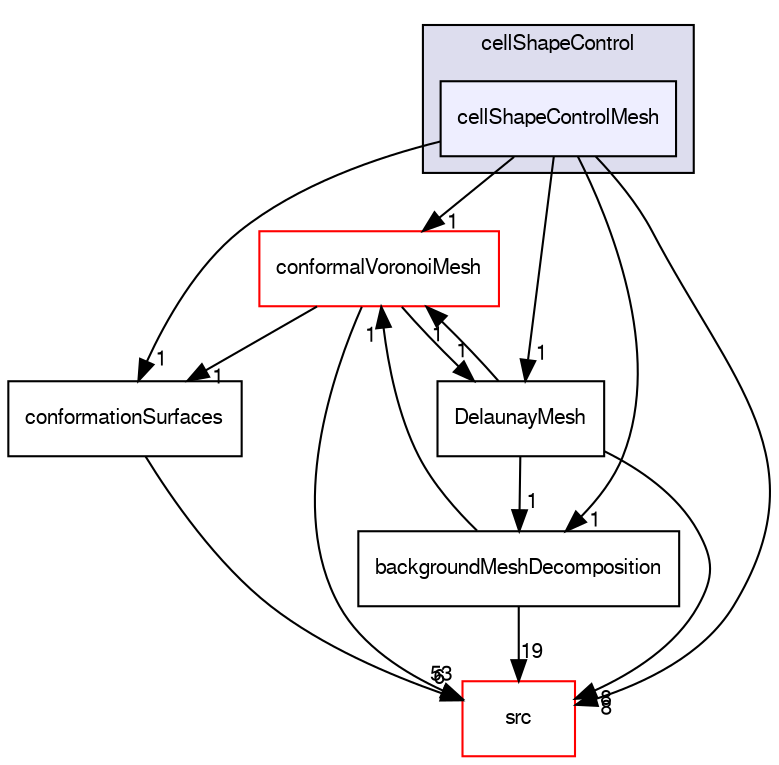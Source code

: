 digraph "applications/utilities/mesh/generation/foamyHexMesh/conformalVoronoiMesh/cellShapeControl/cellShapeControlMesh" {
  bgcolor=transparent;
  compound=true
  node [ fontsize="10", fontname="FreeSans"];
  edge [ labelfontsize="10", labelfontname="FreeSans"];
  subgraph clusterdir_485e6c61ac1e1d556adbe52122e98a88 {
    graph [ bgcolor="#ddddee", pencolor="black", label="cellShapeControl" fontname="FreeSans", fontsize="10", URL="dir_485e6c61ac1e1d556adbe52122e98a88.html"]
  dir_d931ce679712fcd14a217236e38befe4 [shape=box, label="cellShapeControlMesh", style="filled", fillcolor="#eeeeff", pencolor="black", URL="dir_d931ce679712fcd14a217236e38befe4.html"];
  }
  dir_c1a8dcd0c6cb7abd8432fb8341fb0316 [shape=box label="conformalVoronoiMesh" color="red" URL="dir_c1a8dcd0c6cb7abd8432fb8341fb0316.html"];
  dir_68267d1309a1af8e8297ef4c3efbcdba [shape=box label="src" color="red" URL="dir_68267d1309a1af8e8297ef4c3efbcdba.html"];
  dir_b76d5883d2ba2a9055ead2d1a88bec24 [shape=box label="conformationSurfaces" URL="dir_b76d5883d2ba2a9055ead2d1a88bec24.html"];
  dir_4e709cac60f3b91007ee017d7f912733 [shape=box label="backgroundMeshDecomposition" URL="dir_4e709cac60f3b91007ee017d7f912733.html"];
  dir_f94ecb372cb7d94548d66c0ddb90ec74 [shape=box label="DelaunayMesh" URL="dir_f94ecb372cb7d94548d66c0ddb90ec74.html"];
  dir_c1a8dcd0c6cb7abd8432fb8341fb0316->dir_68267d1309a1af8e8297ef4c3efbcdba [headlabel="53", labeldistance=1.5 headhref="dir_000376_000577.html"];
  dir_c1a8dcd0c6cb7abd8432fb8341fb0316->dir_b76d5883d2ba2a9055ead2d1a88bec24 [headlabel="1", labeldistance=1.5 headhref="dir_000376_000381.html"];
  dir_c1a8dcd0c6cb7abd8432fb8341fb0316->dir_f94ecb372cb7d94548d66c0ddb90ec74 [headlabel="1", labeldistance=1.5 headhref="dir_000376_000383.html"];
  dir_b76d5883d2ba2a9055ead2d1a88bec24->dir_68267d1309a1af8e8297ef4c3efbcdba [headlabel="6", labeldistance=1.5 headhref="dir_000381_000577.html"];
  dir_4e709cac60f3b91007ee017d7f912733->dir_c1a8dcd0c6cb7abd8432fb8341fb0316 [headlabel="1", labeldistance=1.5 headhref="dir_000350_000376.html"];
  dir_4e709cac60f3b91007ee017d7f912733->dir_68267d1309a1af8e8297ef4c3efbcdba [headlabel="19", labeldistance=1.5 headhref="dir_000350_000577.html"];
  dir_d931ce679712fcd14a217236e38befe4->dir_c1a8dcd0c6cb7abd8432fb8341fb0316 [headlabel="1", labeldistance=1.5 headhref="dir_000354_000376.html"];
  dir_d931ce679712fcd14a217236e38befe4->dir_68267d1309a1af8e8297ef4c3efbcdba [headlabel="8", labeldistance=1.5 headhref="dir_000354_000577.html"];
  dir_d931ce679712fcd14a217236e38befe4->dir_b76d5883d2ba2a9055ead2d1a88bec24 [headlabel="1", labeldistance=1.5 headhref="dir_000354_000381.html"];
  dir_d931ce679712fcd14a217236e38befe4->dir_4e709cac60f3b91007ee017d7f912733 [headlabel="1", labeldistance=1.5 headhref="dir_000354_000350.html"];
  dir_d931ce679712fcd14a217236e38befe4->dir_f94ecb372cb7d94548d66c0ddb90ec74 [headlabel="1", labeldistance=1.5 headhref="dir_000354_000383.html"];
  dir_f94ecb372cb7d94548d66c0ddb90ec74->dir_c1a8dcd0c6cb7abd8432fb8341fb0316 [headlabel="1", labeldistance=1.5 headhref="dir_000383_000376.html"];
  dir_f94ecb372cb7d94548d66c0ddb90ec74->dir_68267d1309a1af8e8297ef4c3efbcdba [headlabel="8", labeldistance=1.5 headhref="dir_000383_000577.html"];
  dir_f94ecb372cb7d94548d66c0ddb90ec74->dir_4e709cac60f3b91007ee017d7f912733 [headlabel="1", labeldistance=1.5 headhref="dir_000383_000350.html"];
}
